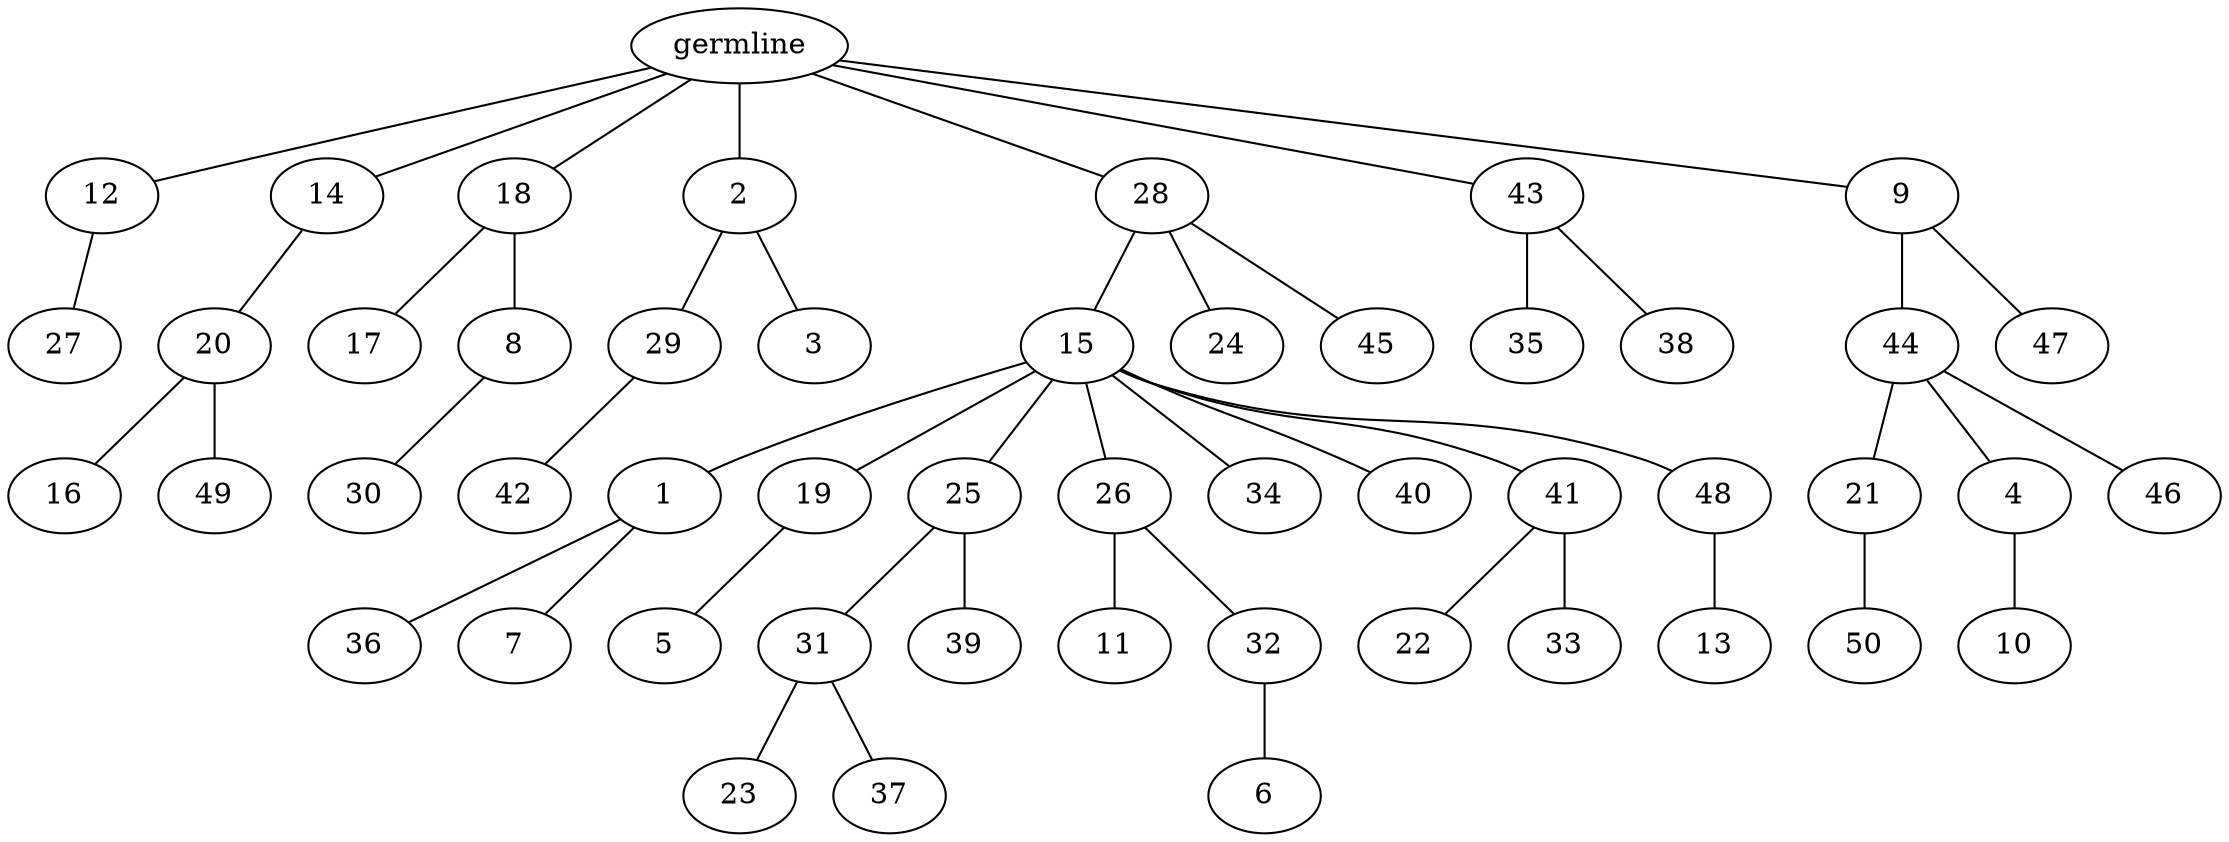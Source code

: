 graph tree {
    "140204621666096" [label="germline"];
    "140204634229968" [label="12"];
    "140204634230352" [label="27"];
    "140204634230592" [label="14"];
    "140204623205808" [label="20"];
    "140204623207296" [label="16"];
    "140204623208112" [label="49"];
    "140204634228048" [label="18"];
    "140204623205376" [label="17"];
    "140204623204608" [label="8"];
    "140204623205616" [label="30"];
    "140204623208400" [label="2"];
    "140204623207488" [label="29"];
    "140204623208352" [label="42"];
    "140204623207728" [label="3"];
    "140204623207008" [label="28"];
    "140204623205328" [label="15"];
    "140204623207776" [label="1"];
    "140204623204848" [label="36"];
    "140204623205520" [label="7"];
    "140204623206480" [label="19"];
    "140204623204752" [label="5"];
    "140204623207104" [label="25"];
    "140204623206720" [label="31"];
    "140204623205568" [label="23"];
    "140204623204704" [label="37"];
    "140204623206288" [label="39"];
    "140204623206000" [label="26"];
    "140204625649616" [label="11"];
    "140204625648464" [label="32"];
    "140204625647264" [label="6"];
    "140204623205184" [label="34"];
    "140204625646256" [label="40"];
    "140204625646304" [label="41"];
    "140204625648752" [label="22"];
    "140204631097408" [label="33"];
    "140204625646400" [label="48"];
    "140204625646592" [label="13"];
    "140204623204896" [label="24"];
    "140204625647024" [label="45"];
    "140204623207584" [label="43"];
    "140204625648368" [label="35"];
    "140204625648560" [label="38"];
    "140204625649232" [label="9"];
    "140204625647216" [label="44"];
    "140204625648128" [label="21"];
    "140204625649472" [label="50"];
    "140204625645872" [label="4"];
    "140204625646112" [label="10"];
    "140204625645920" [label="46"];
    "140204625649520" [label="47"];
    "140204621666096" -- "140204634229968";
    "140204621666096" -- "140204634230592";
    "140204621666096" -- "140204634228048";
    "140204621666096" -- "140204623208400";
    "140204621666096" -- "140204623207008";
    "140204621666096" -- "140204623207584";
    "140204621666096" -- "140204625649232";
    "140204634229968" -- "140204634230352";
    "140204634230592" -- "140204623205808";
    "140204623205808" -- "140204623207296";
    "140204623205808" -- "140204623208112";
    "140204634228048" -- "140204623205376";
    "140204634228048" -- "140204623204608";
    "140204623204608" -- "140204623205616";
    "140204623208400" -- "140204623207488";
    "140204623208400" -- "140204623207728";
    "140204623207488" -- "140204623208352";
    "140204623207008" -- "140204623205328";
    "140204623207008" -- "140204623204896";
    "140204623207008" -- "140204625647024";
    "140204623205328" -- "140204623207776";
    "140204623205328" -- "140204623206480";
    "140204623205328" -- "140204623207104";
    "140204623205328" -- "140204623206000";
    "140204623205328" -- "140204623205184";
    "140204623205328" -- "140204625646256";
    "140204623205328" -- "140204625646304";
    "140204623205328" -- "140204625646400";
    "140204623207776" -- "140204623204848";
    "140204623207776" -- "140204623205520";
    "140204623206480" -- "140204623204752";
    "140204623207104" -- "140204623206720";
    "140204623207104" -- "140204623206288";
    "140204623206720" -- "140204623205568";
    "140204623206720" -- "140204623204704";
    "140204623206000" -- "140204625649616";
    "140204623206000" -- "140204625648464";
    "140204625648464" -- "140204625647264";
    "140204625646304" -- "140204625648752";
    "140204625646304" -- "140204631097408";
    "140204625646400" -- "140204625646592";
    "140204623207584" -- "140204625648368";
    "140204623207584" -- "140204625648560";
    "140204625649232" -- "140204625647216";
    "140204625649232" -- "140204625649520";
    "140204625647216" -- "140204625648128";
    "140204625647216" -- "140204625645872";
    "140204625647216" -- "140204625645920";
    "140204625648128" -- "140204625649472";
    "140204625645872" -- "140204625646112";
}
